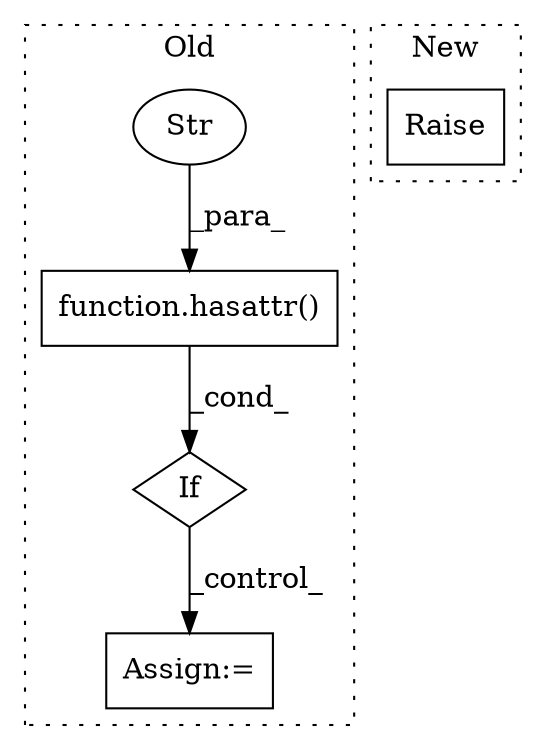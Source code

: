 digraph G {
subgraph cluster0 {
1 [label="function.hasattr()" a="75" s="7508,7540" l="8,1" shape="box"];
3 [label="Str" a="66" s="7527" l="13" shape="ellipse"];
4 [label="If" a="96" s="7505" l="3" shape="diamond"];
5 [label="Assign:=" a="68" s="7687" l="3" shape="box"];
label = "Old";
style="dotted";
}
subgraph cluster1 {
2 [label="Raise" a="91" s="7848" l="6" shape="box"];
label = "New";
style="dotted";
}
1 -> 4 [label="_cond_"];
3 -> 1 [label="_para_"];
4 -> 5 [label="_control_"];
}